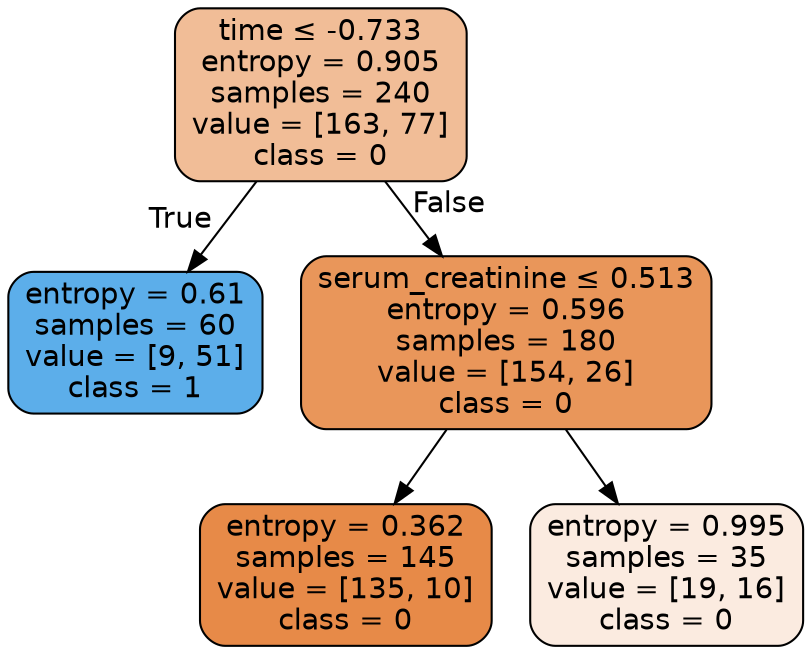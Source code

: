 digraph Tree {
node [shape=box, style="filled, rounded", color="black", fontname=helvetica] ;
edge [fontname=helvetica] ;
0 [label=<time &le; -0.733<br/>entropy = 0.905<br/>samples = 240<br/>value = [163, 77]<br/>class = 0>, fillcolor="#f1bd97"] ;
1 [label=<entropy = 0.61<br/>samples = 60<br/>value = [9, 51]<br/>class = 1>, fillcolor="#5caeea"] ;
0 -> 1 [labeldistance=2.5, labelangle=45, headlabel="True"] ;
2 [label=<serum_creatinine &le; 0.513<br/>entropy = 0.596<br/>samples = 180<br/>value = [154, 26]<br/>class = 0>, fillcolor="#e9965a"] ;
0 -> 2 [labeldistance=2.5, labelangle=-45, headlabel="False"] ;
3 [label=<entropy = 0.362<br/>samples = 145<br/>value = [135, 10]<br/>class = 0>, fillcolor="#e78a48"] ;
2 -> 3 ;
4 [label=<entropy = 0.995<br/>samples = 35<br/>value = [19, 16]<br/>class = 0>, fillcolor="#fbebe0"] ;
2 -> 4 ;
}